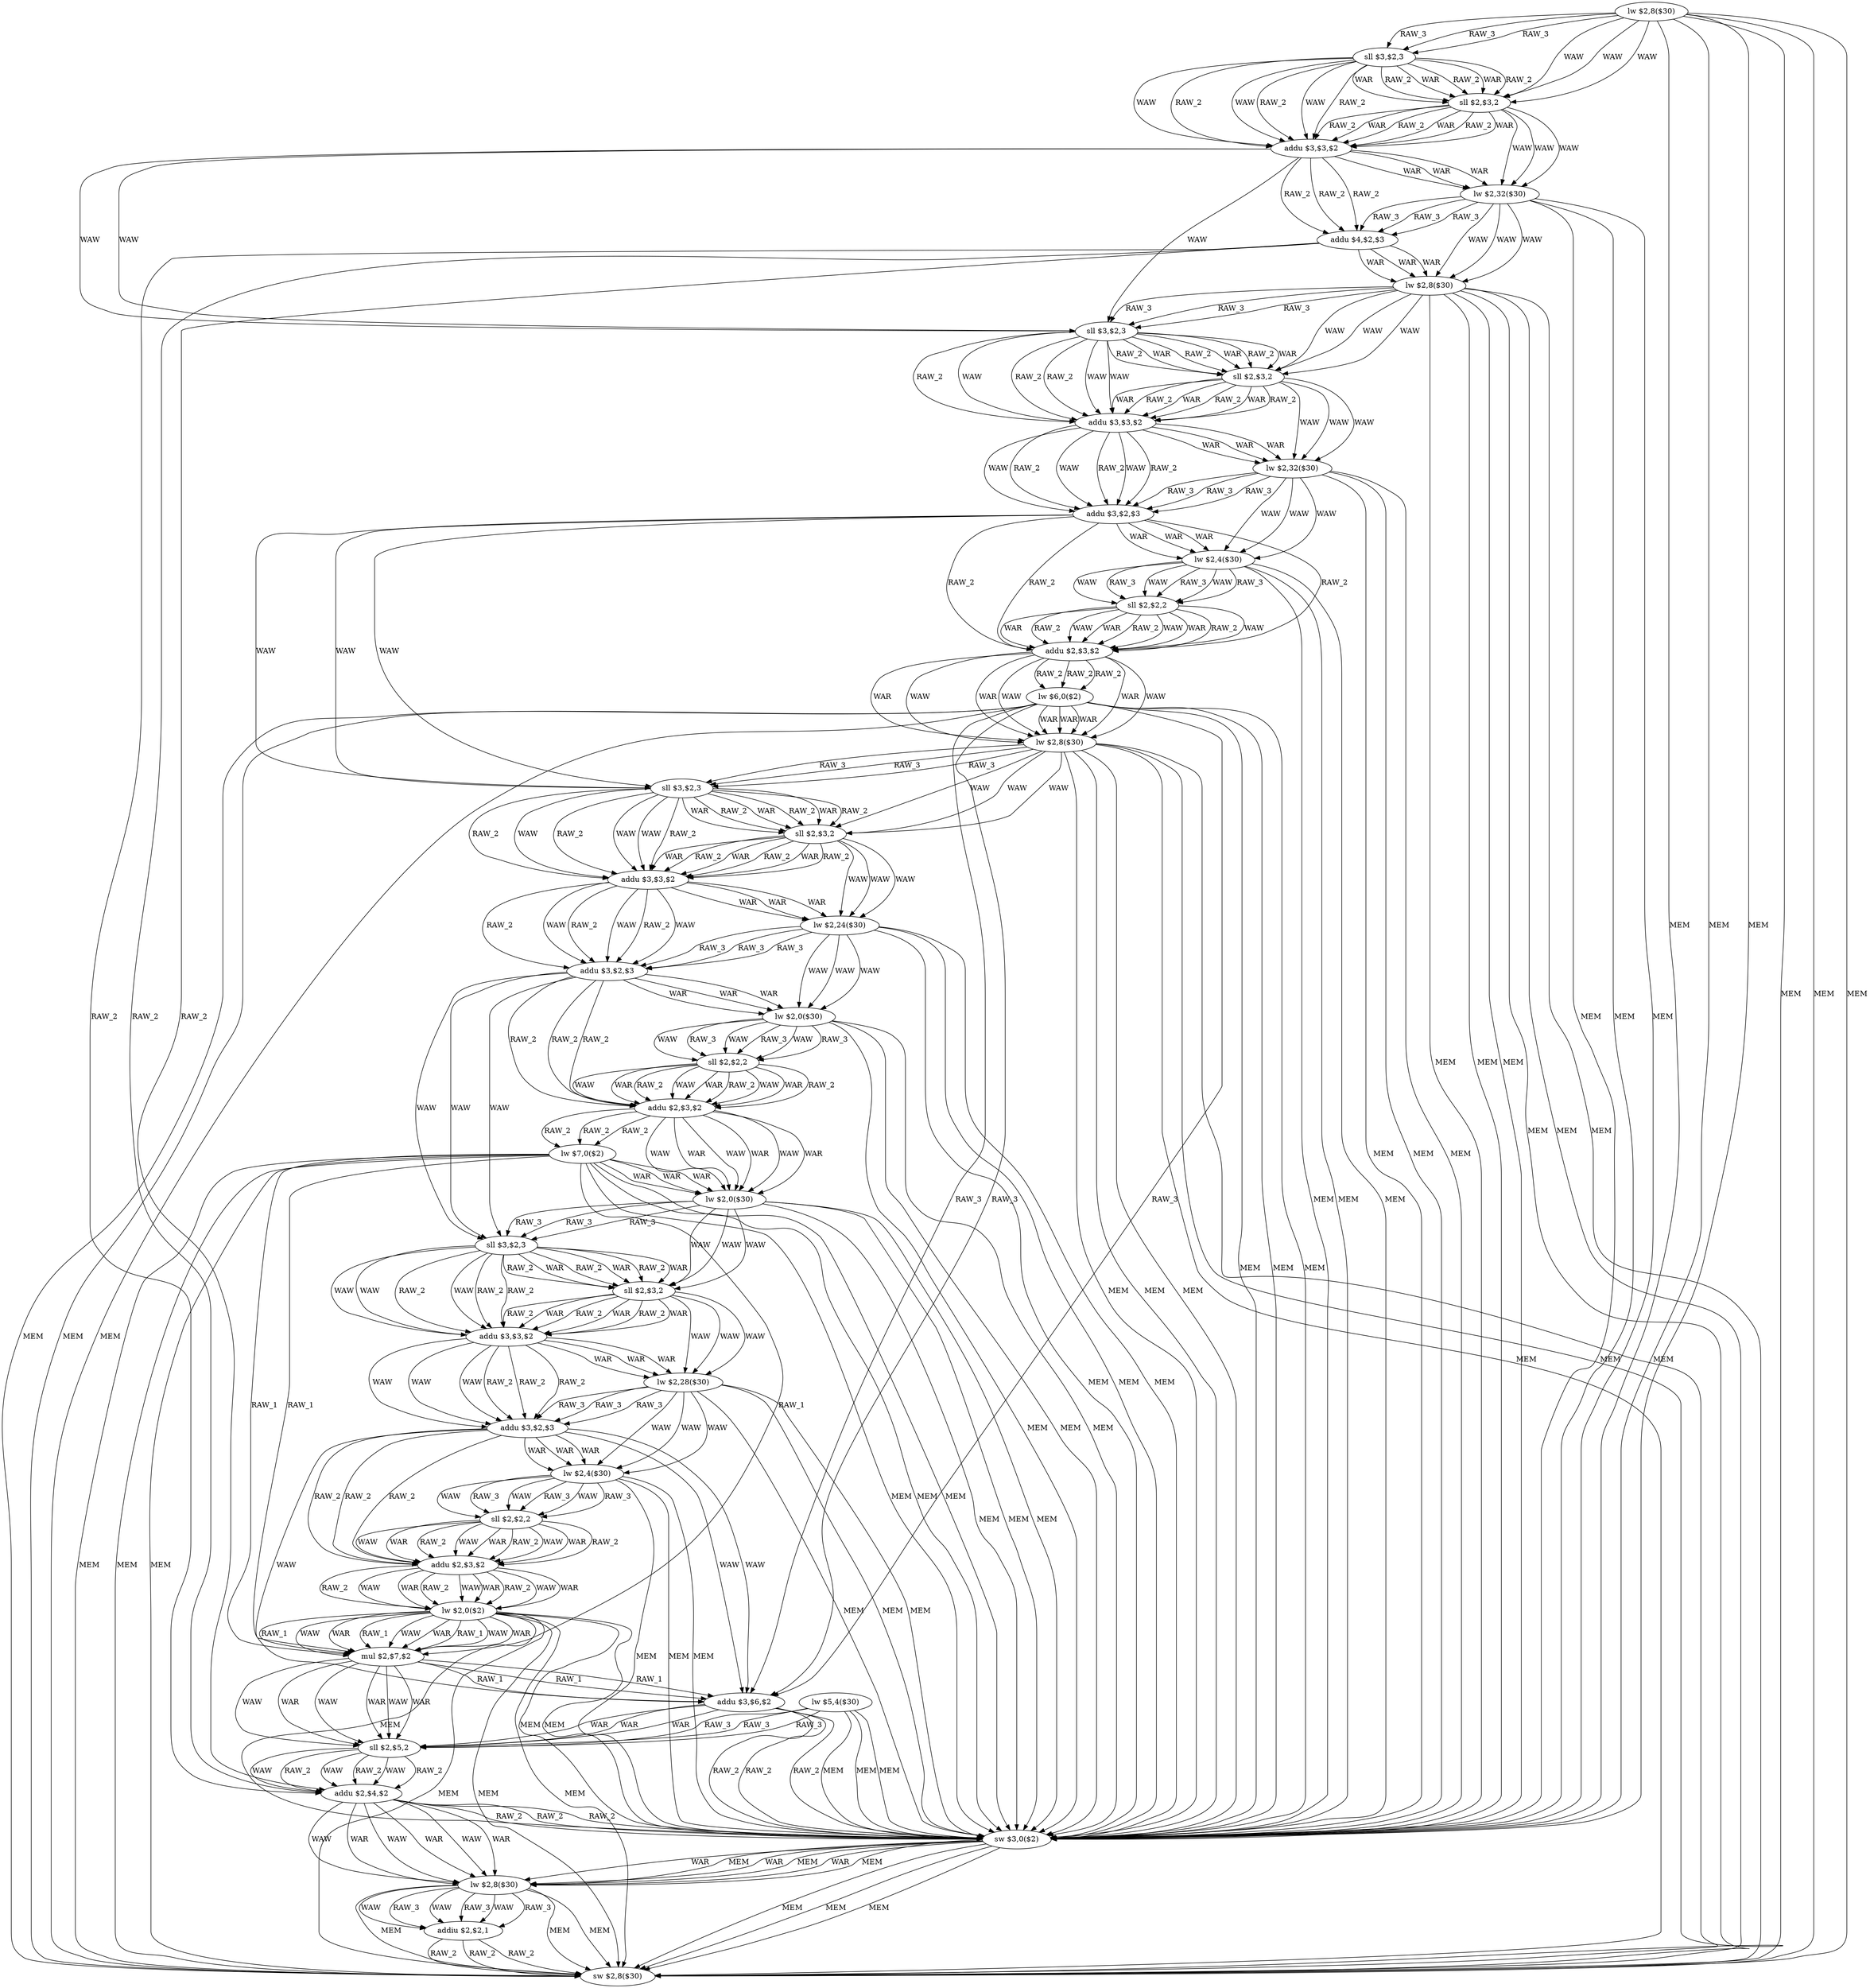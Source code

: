 digraph G1 {
node [shape = ellipse];
i0 [label = "lw $2,8($30)"] ;
i0 ->  i1 [label= "RAW_3"];
i0 ->  i2 [label= "WAW"];
i0 ->  i41 [label= "MEM"];
i0 ->  i44 [label= "MEM"];
i0 ->  i1 [label= "RAW_3"];
i0 ->  i2 [label= "WAW"];
i0 ->  i41 [label= "MEM"];
i0 ->  i44 [label= "MEM"];
i0 ->  i1 [label= "RAW_3"];
i0 ->  i2 [label= "WAW"];
i0 ->  i41 [label= "MEM"];
i0 ->  i44 [label= "MEM"];
i1 [label = "sll $3,$2,3"] ;
i1 ->  i2 [label= "RAW_2"];
i1 ->  i3 [label= "RAW_2"];
i1 ->  i3 [label= "WAW"];
i1 ->  i2 [label= "WAR"];
i1 ->  i2 [label= "RAW_2"];
i1 ->  i3 [label= "RAW_2"];
i1 ->  i3 [label= "WAW"];
i1 ->  i2 [label= "WAR"];
i1 ->  i2 [label= "RAW_2"];
i1 ->  i3 [label= "RAW_2"];
i1 ->  i3 [label= "WAW"];
i1 ->  i2 [label= "WAR"];
i2 [label = "sll $2,$3,2"] ;
i2 ->  i3 [label= "RAW_2"];
i2 ->  i4 [label= "WAW"];
i2 ->  i3 [label= "WAR"];
i2 ->  i3 [label= "RAW_2"];
i2 ->  i4 [label= "WAW"];
i2 ->  i3 [label= "WAR"];
i2 ->  i3 [label= "RAW_2"];
i2 ->  i4 [label= "WAW"];
i2 ->  i3 [label= "WAR"];
i3 [label = "addu $3,$3,$2"] ;
i3 ->  i5 [label= "RAW_2"];
i3 ->  i8 [label= "WAW"];
i3 ->  i4 [label= "WAR"];
i3 ->  i5 [label= "RAW_2"];
i3 ->  i8 [label= "WAW"];
i3 ->  i4 [label= "WAR"];
i3 ->  i5 [label= "RAW_2"];
i3 ->  i8 [label= "WAW"];
i3 ->  i4 [label= "WAR"];
i5 [label = "addu $4,$2,$3"] ;
i5 ->  i40 [label= "RAW_2"];
i5 ->  i7 [label= "WAR"];
i5 ->  i40 [label= "RAW_2"];
i5 ->  i7 [label= "WAR"];
i5 ->  i40 [label= "RAW_2"];
i5 ->  i7 [label= "WAR"];
i40 [label = "addu $2,$4,$2"] ;
i40 ->  i41 [label= "RAW_2"];
i40 ->  i42 [label= "WAW"];
i40 ->  i42 [label= "WAR"];
i40 ->  i41 [label= "RAW_2"];
i40 ->  i42 [label= "WAW"];
i40 ->  i42 [label= "WAR"];
i40 ->  i41 [label= "RAW_2"];
i40 ->  i42 [label= "WAW"];
i40 ->  i42 [label= "WAR"];
i41 [label = "sw $3,0($2)"] ;
i41 ->  i42 [label= "WAR"];
i41 ->  i42 [label= "MEM"];
i41 ->  i44 [label= "MEM"];
i41 ->  i42 [label= "WAR"];
i41 ->  i42 [label= "MEM"];
i41 ->  i44 [label= "MEM"];
i41 ->  i42 [label= "WAR"];
i41 ->  i42 [label= "MEM"];
i41 ->  i44 [label= "MEM"];
i42 [label = "lw $2,8($30)"] ;
i42 ->  i43 [label= "RAW_3"];
i42 ->  i43 [label= "WAW"];
i42 ->  i44 [label= "MEM"];
i42 ->  i43 [label= "RAW_3"];
i42 ->  i43 [label= "WAW"];
i42 ->  i44 [label= "MEM"];
i42 ->  i43 [label= "RAW_3"];
i42 ->  i43 [label= "WAW"];
i42 ->  i44 [label= "MEM"];
i43 [label = "addiu $2,$2,1"] ;
i43 ->  i44 [label= "RAW_2"];
i43 ->  i44 [label= "RAW_2"];
i43 ->  i44 [label= "RAW_2"];
i44 [label = "sw $2,8($30)"] ;
i7 [label = "lw $2,8($30)"] ;
i7 ->  i8 [label= "RAW_3"];
i7 ->  i9 [label= "WAW"];
i7 ->  i41 [label= "MEM"];
i7 ->  i44 [label= "MEM"];
i7 ->  i8 [label= "RAW_3"];
i7 ->  i9 [label= "WAW"];
i7 ->  i41 [label= "MEM"];
i7 ->  i44 [label= "MEM"];
i7 ->  i8 [label= "RAW_3"];
i7 ->  i9 [label= "WAW"];
i7 ->  i41 [label= "MEM"];
i7 ->  i44 [label= "MEM"];
i8 [label = "sll $3,$2,3"] ;
i8 ->  i9 [label= "RAW_2"];
i8 ->  i10 [label= "RAW_2"];
i8 ->  i10 [label= "WAW"];
i8 ->  i9 [label= "WAR"];
i8 ->  i9 [label= "RAW_2"];
i8 ->  i10 [label= "RAW_2"];
i8 ->  i10 [label= "WAW"];
i8 ->  i9 [label= "WAR"];
i8 ->  i9 [label= "RAW_2"];
i8 ->  i10 [label= "RAW_2"];
i8 ->  i10 [label= "WAW"];
i8 ->  i9 [label= "WAR"];
i9 [label = "sll $2,$3,2"] ;
i9 ->  i10 [label= "RAW_2"];
i9 ->  i11 [label= "WAW"];
i9 ->  i10 [label= "WAR"];
i9 ->  i10 [label= "RAW_2"];
i9 ->  i11 [label= "WAW"];
i9 ->  i10 [label= "WAR"];
i9 ->  i10 [label= "RAW_2"];
i9 ->  i11 [label= "WAW"];
i9 ->  i10 [label= "WAR"];
i10 [label = "addu $3,$3,$2"] ;
i10 ->  i12 [label= "RAW_2"];
i10 ->  i12 [label= "WAW"];
i10 ->  i11 [label= "WAR"];
i10 ->  i12 [label= "RAW_2"];
i10 ->  i12 [label= "WAW"];
i10 ->  i11 [label= "WAR"];
i10 ->  i12 [label= "RAW_2"];
i10 ->  i12 [label= "WAW"];
i10 ->  i11 [label= "WAR"];
i12 [label = "addu $3,$2,$3"] ;
i12 ->  i15 [label= "RAW_2"];
i12 ->  i18 [label= "WAW"];
i12 ->  i13 [label= "WAR"];
i12 ->  i15 [label= "RAW_2"];
i12 ->  i18 [label= "WAW"];
i12 ->  i13 [label= "WAR"];
i12 ->  i15 [label= "RAW_2"];
i12 ->  i18 [label= "WAW"];
i12 ->  i13 [label= "WAR"];
i15 [label = "addu $2,$3,$2"] ;
i15 ->  i16 [label= "RAW_2"];
i15 ->  i17 [label= "WAW"];
i15 ->  i17 [label= "WAR"];
i15 ->  i16 [label= "RAW_2"];
i15 ->  i17 [label= "WAW"];
i15 ->  i17 [label= "WAR"];
i15 ->  i16 [label= "RAW_2"];
i15 ->  i17 [label= "WAW"];
i15 ->  i17 [label= "WAR"];
i16 [label = "lw $6,0($2)"] ;
i16 ->  i38 [label= "RAW_3"];
i16 ->  i17 [label= "WAR"];
i16 ->  i41 [label= "MEM"];
i16 ->  i44 [label= "MEM"];
i16 ->  i38 [label= "RAW_3"];
i16 ->  i17 [label= "WAR"];
i16 ->  i41 [label= "MEM"];
i16 ->  i44 [label= "MEM"];
i16 ->  i38 [label= "RAW_3"];
i16 ->  i17 [label= "WAR"];
i16 ->  i41 [label= "MEM"];
i16 ->  i44 [label= "MEM"];
i38 [label = "addu $3,$6,$2"] ;
i38 ->  i41 [label= "RAW_2"];
i38 ->  i39 [label= "WAR"];
i38 ->  i41 [label= "RAW_2"];
i38 ->  i39 [label= "WAR"];
i38 ->  i41 [label= "RAW_2"];
i38 ->  i39 [label= "WAR"];
i39 [label = "sll $2,$5,2"] ;
i39 ->  i40 [label= "RAW_2"];
i39 ->  i40 [label= "WAW"];
i39 ->  i40 [label= "RAW_2"];
i39 ->  i40 [label= "WAW"];
i39 ->  i40 [label= "RAW_2"];
i39 ->  i40 [label= "WAW"];
i17 [label = "lw $2,8($30)"] ;
i17 ->  i18 [label= "RAW_3"];
i17 ->  i19 [label= "WAW"];
i17 ->  i41 [label= "MEM"];
i17 ->  i44 [label= "MEM"];
i17 ->  i18 [label= "RAW_3"];
i17 ->  i19 [label= "WAW"];
i17 ->  i41 [label= "MEM"];
i17 ->  i44 [label= "MEM"];
i17 ->  i18 [label= "RAW_3"];
i17 ->  i19 [label= "WAW"];
i17 ->  i41 [label= "MEM"];
i17 ->  i44 [label= "MEM"];
i18 [label = "sll $3,$2,3"] ;
i18 ->  i19 [label= "RAW_2"];
i18 ->  i20 [label= "RAW_2"];
i18 ->  i20 [label= "WAW"];
i18 ->  i19 [label= "WAR"];
i18 ->  i19 [label= "RAW_2"];
i18 ->  i20 [label= "RAW_2"];
i18 ->  i20 [label= "WAW"];
i18 ->  i19 [label= "WAR"];
i18 ->  i19 [label= "RAW_2"];
i18 ->  i20 [label= "RAW_2"];
i18 ->  i20 [label= "WAW"];
i18 ->  i19 [label= "WAR"];
i19 [label = "sll $2,$3,2"] ;
i19 ->  i20 [label= "RAW_2"];
i19 ->  i21 [label= "WAW"];
i19 ->  i20 [label= "WAR"];
i19 ->  i20 [label= "RAW_2"];
i19 ->  i21 [label= "WAW"];
i19 ->  i20 [label= "WAR"];
i19 ->  i20 [label= "RAW_2"];
i19 ->  i21 [label= "WAW"];
i19 ->  i20 [label= "WAR"];
i20 [label = "addu $3,$3,$2"] ;
i20 ->  i22 [label= "RAW_2"];
i20 ->  i22 [label= "WAW"];
i20 ->  i21 [label= "WAR"];
i20 ->  i22 [label= "RAW_2"];
i20 ->  i22 [label= "WAW"];
i20 ->  i21 [label= "WAR"];
i20 ->  i22 [label= "RAW_2"];
i20 ->  i22 [label= "WAW"];
i20 ->  i21 [label= "WAR"];
i22 [label = "addu $3,$2,$3"] ;
i22 ->  i25 [label= "RAW_2"];
i22 ->  i28 [label= "WAW"];
i22 ->  i23 [label= "WAR"];
i22 ->  i25 [label= "RAW_2"];
i22 ->  i28 [label= "WAW"];
i22 ->  i23 [label= "WAR"];
i22 ->  i25 [label= "RAW_2"];
i22 ->  i28 [label= "WAW"];
i22 ->  i23 [label= "WAR"];
i25 [label = "addu $2,$3,$2"] ;
i25 ->  i26 [label= "RAW_2"];
i25 ->  i27 [label= "WAW"];
i25 ->  i27 [label= "WAR"];
i25 ->  i26 [label= "RAW_2"];
i25 ->  i27 [label= "WAW"];
i25 ->  i27 [label= "WAR"];
i25 ->  i26 [label= "RAW_2"];
i25 ->  i27 [label= "WAW"];
i25 ->  i27 [label= "WAR"];
i26 [label = "lw $7,0($2)"] ;
i26 ->  i37 [label= "RAW_1"];
i26 ->  i27 [label= "WAR"];
i26 ->  i41 [label= "MEM"];
i26 ->  i44 [label= "MEM"];
i26 ->  i37 [label= "RAW_1"];
i26 ->  i27 [label= "WAR"];
i26 ->  i41 [label= "MEM"];
i26 ->  i44 [label= "MEM"];
i26 ->  i37 [label= "RAW_1"];
i26 ->  i27 [label= "WAR"];
i26 ->  i41 [label= "MEM"];
i26 ->  i44 [label= "MEM"];
i37 [label = "mul $2,$7,$2"] ;
i37 ->  i38 [label= "RAW_1"];
i37 ->  i39 [label= "WAW"];
i37 ->  i39 [label= "WAR"];
i37 ->  i38 [label= "RAW_1"];
i37 ->  i39 [label= "WAW"];
i37 ->  i39 [label= "WAR"];
i37 ->  i38 [label= "RAW_1"];
i37 ->  i39 [label= "WAW"];
i37 ->  i39 [label= "WAR"];
i27 [label = "lw $2,0($30)"] ;
i27 ->  i28 [label= "RAW_3"];
i27 ->  i29 [label= "WAW"];
i27 ->  i41 [label= "MEM"];
i27 ->  i28 [label= "RAW_3"];
i27 ->  i29 [label= "WAW"];
i27 ->  i41 [label= "MEM"];
i27 ->  i28 [label= "RAW_3"];
i27 ->  i29 [label= "WAW"];
i27 ->  i41 [label= "MEM"];
i28 [label = "sll $3,$2,3"] ;
i28 ->  i29 [label= "RAW_2"];
i28 ->  i30 [label= "RAW_2"];
i28 ->  i30 [label= "WAW"];
i28 ->  i29 [label= "WAR"];
i28 ->  i29 [label= "RAW_2"];
i28 ->  i30 [label= "RAW_2"];
i28 ->  i30 [label= "WAW"];
i28 ->  i29 [label= "WAR"];
i28 ->  i29 [label= "RAW_2"];
i28 ->  i30 [label= "RAW_2"];
i28 ->  i30 [label= "WAW"];
i28 ->  i29 [label= "WAR"];
i29 [label = "sll $2,$3,2"] ;
i29 ->  i30 [label= "RAW_2"];
i29 ->  i31 [label= "WAW"];
i29 ->  i30 [label= "WAR"];
i29 ->  i30 [label= "RAW_2"];
i29 ->  i31 [label= "WAW"];
i29 ->  i30 [label= "WAR"];
i29 ->  i30 [label= "RAW_2"];
i29 ->  i31 [label= "WAW"];
i29 ->  i30 [label= "WAR"];
i30 [label = "addu $3,$3,$2"] ;
i30 ->  i32 [label= "RAW_2"];
i30 ->  i32 [label= "WAW"];
i30 ->  i31 [label= "WAR"];
i30 ->  i32 [label= "RAW_2"];
i30 ->  i32 [label= "WAW"];
i30 ->  i31 [label= "WAR"];
i30 ->  i32 [label= "RAW_2"];
i30 ->  i32 [label= "WAW"];
i30 ->  i31 [label= "WAR"];
i32 [label = "addu $3,$2,$3"] ;
i32 ->  i35 [label= "RAW_2"];
i32 ->  i38 [label= "WAW"];
i32 ->  i33 [label= "WAR"];
i32 ->  i35 [label= "RAW_2"];
i32 ->  i38 [label= "WAW"];
i32 ->  i33 [label= "WAR"];
i32 ->  i35 [label= "RAW_2"];
i32 ->  i38 [label= "WAW"];
i32 ->  i33 [label= "WAR"];
i35 [label = "addu $2,$3,$2"] ;
i35 ->  i36 [label= "RAW_2"];
i35 ->  i36 [label= "WAW"];
i35 ->  i36 [label= "WAR"];
i35 ->  i36 [label= "RAW_2"];
i35 ->  i36 [label= "WAW"];
i35 ->  i36 [label= "WAR"];
i35 ->  i36 [label= "RAW_2"];
i35 ->  i36 [label= "WAW"];
i35 ->  i36 [label= "WAR"];
i36 [label = "lw $2,0($2)"] ;
i36 ->  i37 [label= "RAW_1"];
i36 ->  i37 [label= "WAW"];
i36 ->  i37 [label= "WAR"];
i36 ->  i41 [label= "MEM"];
i36 ->  i44 [label= "MEM"];
i36 ->  i37 [label= "RAW_1"];
i36 ->  i37 [label= "WAW"];
i36 ->  i37 [label= "WAR"];
i36 ->  i41 [label= "MEM"];
i36 ->  i44 [label= "MEM"];
i36 ->  i37 [label= "RAW_1"];
i36 ->  i37 [label= "WAW"];
i36 ->  i37 [label= "WAR"];
i36 ->  i41 [label= "MEM"];
i36 ->  i44 [label= "MEM"];
i33 [label = "lw $2,4($30)"] ;
i33 ->  i34 [label= "RAW_3"];
i33 ->  i34 [label= "WAW"];
i33 ->  i41 [label= "MEM"];
i33 ->  i34 [label= "RAW_3"];
i33 ->  i34 [label= "WAW"];
i33 ->  i41 [label= "MEM"];
i33 ->  i34 [label= "RAW_3"];
i33 ->  i34 [label= "WAW"];
i33 ->  i41 [label= "MEM"];
i34 [label = "sll $2,$2,2"] ;
i34 ->  i35 [label= "RAW_2"];
i34 ->  i35 [label= "WAW"];
i34 ->  i35 [label= "WAR"];
i34 ->  i35 [label= "RAW_2"];
i34 ->  i35 [label= "WAW"];
i34 ->  i35 [label= "WAR"];
i34 ->  i35 [label= "RAW_2"];
i34 ->  i35 [label= "WAW"];
i34 ->  i35 [label= "WAR"];
i31 [label = "lw $2,28($30)"] ;
i31 ->  i32 [label= "RAW_3"];
i31 ->  i33 [label= "WAW"];
i31 ->  i41 [label= "MEM"];
i31 ->  i32 [label= "RAW_3"];
i31 ->  i33 [label= "WAW"];
i31 ->  i41 [label= "MEM"];
i31 ->  i32 [label= "RAW_3"];
i31 ->  i33 [label= "WAW"];
i31 ->  i41 [label= "MEM"];
i23 [label = "lw $2,0($30)"] ;
i23 ->  i24 [label= "RAW_3"];
i23 ->  i24 [label= "WAW"];
i23 ->  i41 [label= "MEM"];
i23 ->  i24 [label= "RAW_3"];
i23 ->  i24 [label= "WAW"];
i23 ->  i41 [label= "MEM"];
i23 ->  i24 [label= "RAW_3"];
i23 ->  i24 [label= "WAW"];
i23 ->  i41 [label= "MEM"];
i24 [label = "sll $2,$2,2"] ;
i24 ->  i25 [label= "RAW_2"];
i24 ->  i25 [label= "WAW"];
i24 ->  i25 [label= "WAR"];
i24 ->  i25 [label= "RAW_2"];
i24 ->  i25 [label= "WAW"];
i24 ->  i25 [label= "WAR"];
i24 ->  i25 [label= "RAW_2"];
i24 ->  i25 [label= "WAW"];
i24 ->  i25 [label= "WAR"];
i21 [label = "lw $2,24($30)"] ;
i21 ->  i22 [label= "RAW_3"];
i21 ->  i23 [label= "WAW"];
i21 ->  i41 [label= "MEM"];
i21 ->  i22 [label= "RAW_3"];
i21 ->  i23 [label= "WAW"];
i21 ->  i41 [label= "MEM"];
i21 ->  i22 [label= "RAW_3"];
i21 ->  i23 [label= "WAW"];
i21 ->  i41 [label= "MEM"];
i13 [label = "lw $2,4($30)"] ;
i13 ->  i14 [label= "RAW_3"];
i13 ->  i14 [label= "WAW"];
i13 ->  i41 [label= "MEM"];
i13 ->  i14 [label= "RAW_3"];
i13 ->  i14 [label= "WAW"];
i13 ->  i41 [label= "MEM"];
i13 ->  i14 [label= "RAW_3"];
i13 ->  i14 [label= "WAW"];
i13 ->  i41 [label= "MEM"];
i14 [label = "sll $2,$2,2"] ;
i14 ->  i15 [label= "RAW_2"];
i14 ->  i15 [label= "WAW"];
i14 ->  i15 [label= "WAR"];
i14 ->  i15 [label= "RAW_2"];
i14 ->  i15 [label= "WAW"];
i14 ->  i15 [label= "WAR"];
i14 ->  i15 [label= "RAW_2"];
i14 ->  i15 [label= "WAW"];
i14 ->  i15 [label= "WAR"];
i11 [label = "lw $2,32($30)"] ;
i11 ->  i12 [label= "RAW_3"];
i11 ->  i13 [label= "WAW"];
i11 ->  i41 [label= "MEM"];
i11 ->  i12 [label= "RAW_3"];
i11 ->  i13 [label= "WAW"];
i11 ->  i41 [label= "MEM"];
i11 ->  i12 [label= "RAW_3"];
i11 ->  i13 [label= "WAW"];
i11 ->  i41 [label= "MEM"];
i4 [label = "lw $2,32($30)"] ;
i4 ->  i5 [label= "RAW_3"];
i4 ->  i7 [label= "WAW"];
i4 ->  i41 [label= "MEM"];
i4 ->  i5 [label= "RAW_3"];
i4 ->  i7 [label= "WAW"];
i4 ->  i41 [label= "MEM"];
i4 ->  i5 [label= "RAW_3"];
i4 ->  i7 [label= "WAW"];
i4 ->  i41 [label= "MEM"];
i6 [label = "lw $5,4($30)"] ;
i6 ->  i39 [label= "RAW_3"];
i6 ->  i41 [label= "MEM"];
i6 ->  i39 [label= "RAW_3"];
i6 ->  i41 [label= "MEM"];
i6 ->  i39 [label= "RAW_3"];
i6 ->  i41 [label= "MEM"];
}

